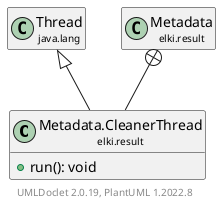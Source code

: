 @startuml
    remove .*\.(Instance|Par|Parameterizer|Factory)$
    set namespaceSeparator none
    hide empty fields
    hide empty methods

    class "<size:14>Metadata.CleanerThread\n<size:10>elki.result" as elki.result.Metadata.CleanerThread [[Metadata.CleanerThread.html]] {
        +run(): void
    }

    class "<size:14>Thread\n<size:10>java.lang" as java.lang.Thread
    class "<size:14>Metadata\n<size:10>elki.result" as elki.result.Metadata [[Metadata.html]]

    java.lang.Thread <|-- elki.result.Metadata.CleanerThread
    elki.result.Metadata +-- elki.result.Metadata.CleanerThread

    center footer UMLDoclet 2.0.19, PlantUML 1.2022.8
@enduml
